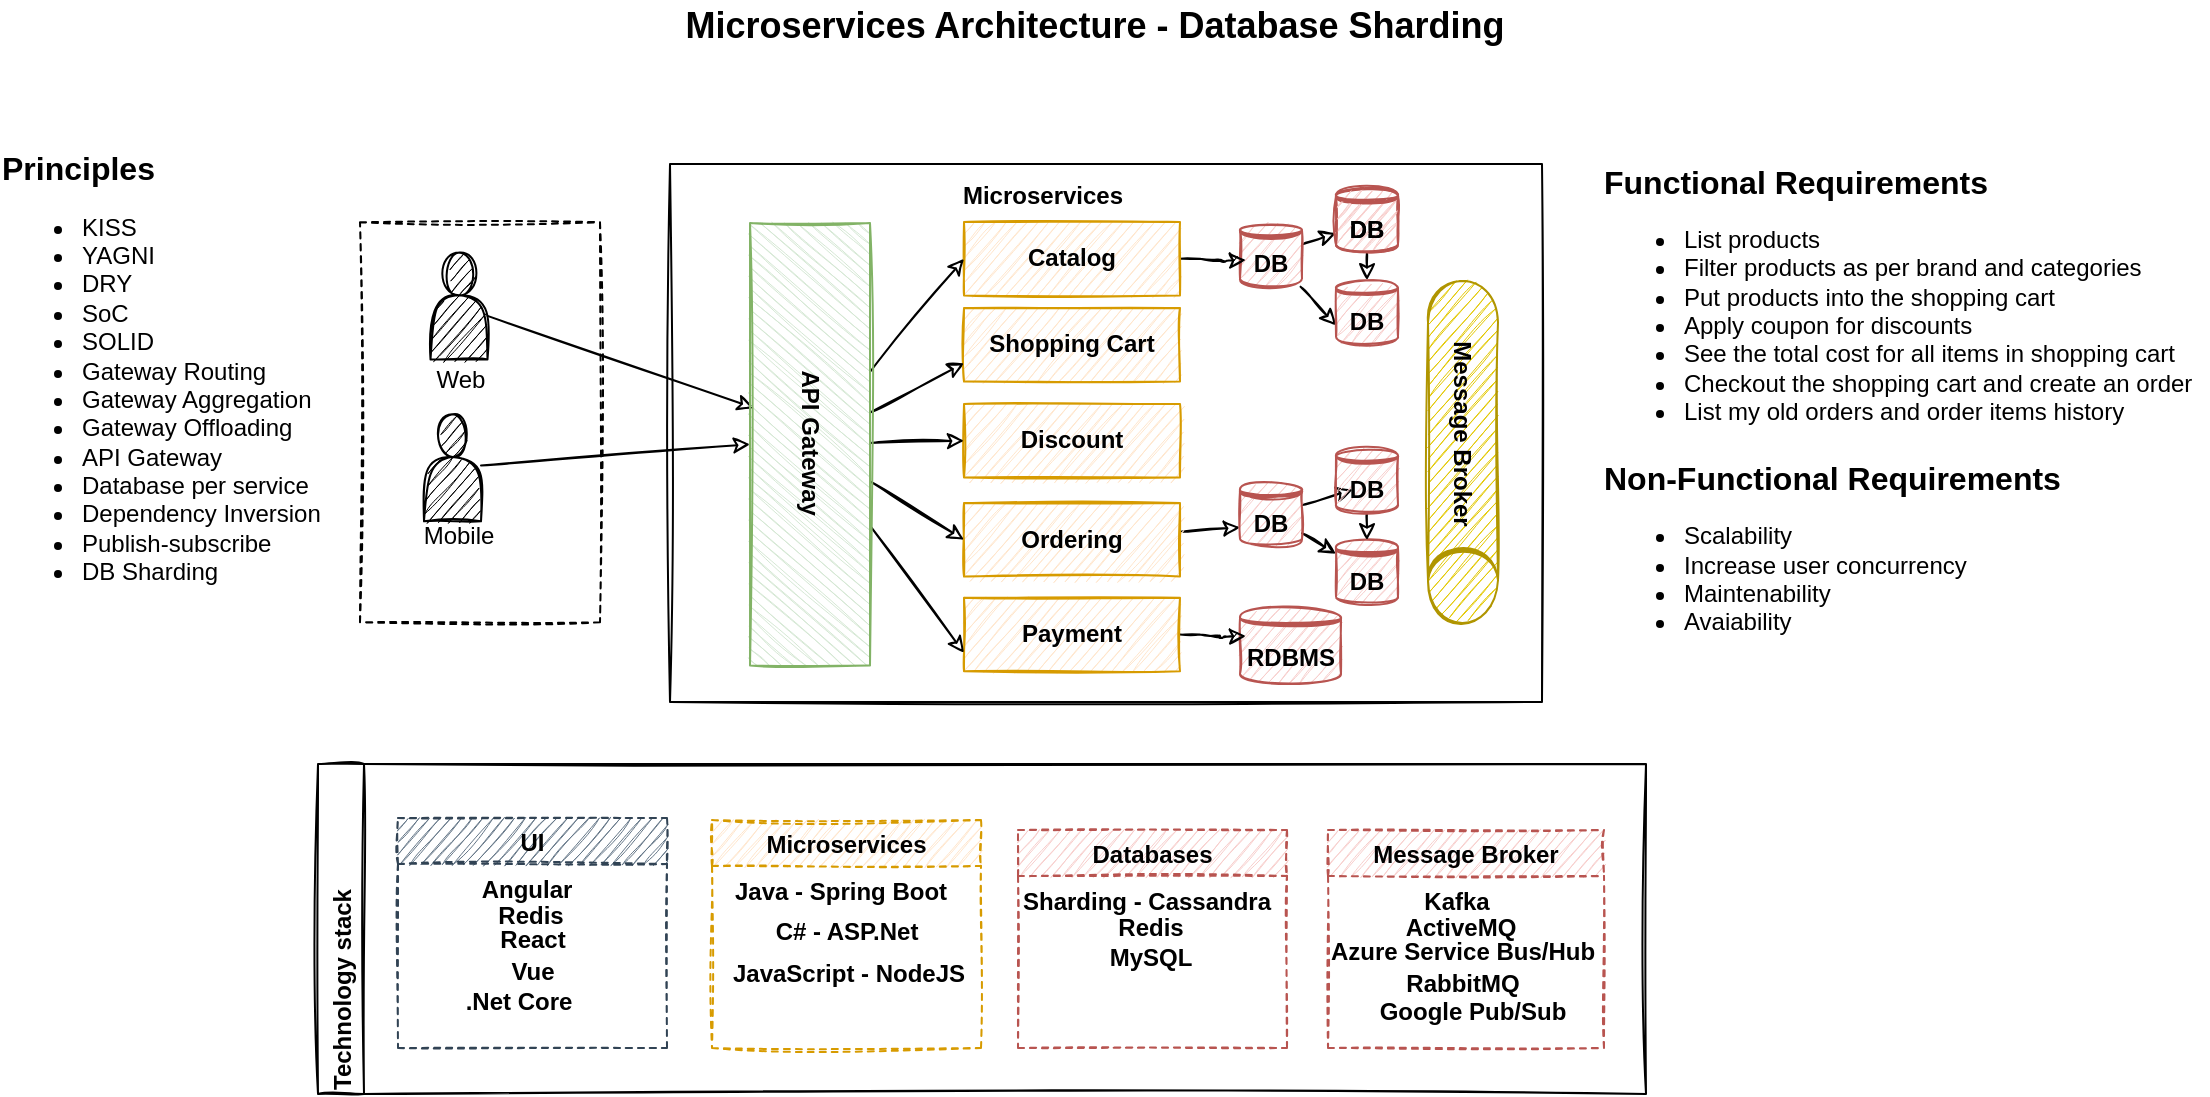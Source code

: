 <mxfile version="15.2.7" type="device"><diagram id="Ry4bhZSPaSzNyMCkFpfL" name="Page-1"><mxGraphModel dx="1822" dy="1297" grid="0" gridSize="10" guides="1" tooltips="1" connect="1" arrows="1" fold="1" page="0" pageScale="1" pageWidth="850" pageHeight="1100" math="0" shadow="0"><root><mxCell id="0"/><mxCell id="1" parent="0"/><mxCell id="eW7GFg_uYcOyYJDo-M7b-140" value="" style="rounded=0;whiteSpace=wrap;html=1;glass=0;labelBackgroundColor=none;sketch=1;fontSize=12;fontColor=#000000;strokeColor=#000000;fillColor=#FFFFFF;align=left;verticalAlign=middle;dashed=1;" parent="1" vertex="1"><mxGeometry x="-428" y="-588.87" width="120" height="200" as="geometry"/></mxCell><mxCell id="eW7GFg_uYcOyYJDo-M7b-1" value="&lt;font style=&quot;font-size: 16px&quot;&gt;&lt;b&gt;Functional Requirements&lt;/b&gt;&lt;br&gt;&lt;ul style=&quot;font-size: 12px&quot;&gt;&lt;li&gt;List products&lt;/li&gt;&lt;li&gt;Filter products as per brand and categories&lt;/li&gt;&lt;li&gt;Put products into the shopping cart&lt;/li&gt;&lt;li&gt;Apply coupon for discounts&amp;nbsp;&lt;/li&gt;&lt;li&gt;See the total cost for all items in shopping cart&lt;/li&gt;&lt;li&gt;Checkout the shopping cart and create an order&lt;/li&gt;&lt;li&gt;List my old orders and order items history&lt;/li&gt;&lt;/ul&gt;&lt;/font&gt;" style="text;html=1;align=left;verticalAlign=middle;resizable=0;points=[];autosize=1;strokeColor=none;fillColor=none;imageHeight=10;sketch=1;" parent="1" vertex="1"><mxGeometry x="192" y="-618" width="304" height="142" as="geometry"/></mxCell><mxCell id="eW7GFg_uYcOyYJDo-M7b-4" value="&lt;font style=&quot;font-size: 16px&quot;&gt;&lt;b&gt;Non-Functional Requirements&lt;/b&gt;&lt;br&gt;&lt;ul style=&quot;font-size: 12px&quot;&gt;&lt;li&gt;Scalability&lt;/li&gt;&lt;li&gt;Increase user concurrency&lt;/li&gt;&lt;li&gt;Maintenability&lt;/li&gt;&lt;li&gt;Avaiability&lt;/li&gt;&lt;/ul&gt;&lt;/font&gt;" style="text;html=1;align=left;verticalAlign=middle;resizable=0;points=[];autosize=1;strokeColor=none;fillColor=none;sketch=1;" parent="1" vertex="1"><mxGeometry x="192" y="-470.5" width="239" height="100" as="geometry"/></mxCell><mxCell id="eW7GFg_uYcOyYJDo-M7b-57" value="Microservices Architecture - Database Sharding" style="text;html=1;align=center;verticalAlign=middle;resizable=0;points=[];autosize=1;strokeColor=none;fillColor=none;fontColor=#000000;fontSize=18;fontStyle=1" parent="1" vertex="1"><mxGeometry x="-270.5" y="-700" width="419" height="26" as="geometry"/></mxCell><mxCell id="eW7GFg_uYcOyYJDo-M7b-58" value="&lt;font style=&quot;font-size: 16px&quot;&gt;&lt;b&gt;Principles&lt;/b&gt;&lt;/font&gt;&lt;br style=&quot;font-size: 12px&quot;&gt;&lt;ul style=&quot;font-size: 12px&quot;&gt;&lt;li style=&quot;font-size: 12px&quot;&gt;KISS&lt;/li&gt;&lt;li style=&quot;font-size: 12px&quot;&gt;YAGNI&lt;/li&gt;&lt;li style=&quot;font-size: 12px&quot;&gt;DRY&lt;/li&gt;&lt;li style=&quot;font-size: 12px&quot;&gt;SoC&lt;/li&gt;&lt;li style=&quot;font-size: 12px&quot;&gt;SOLID&lt;/li&gt;&lt;li style=&quot;font-size: 12px&quot;&gt;Gateway Routing&lt;/li&gt;&lt;li style=&quot;font-size: 12px&quot;&gt;Gateway Aggregation&lt;/li&gt;&lt;li style=&quot;font-size: 12px&quot;&gt;Gateway Offloading&lt;/li&gt;&lt;li style=&quot;font-size: 12px&quot;&gt;API Gateway&lt;/li&gt;&lt;li style=&quot;font-size: 12px&quot;&gt;Database per service&lt;/li&gt;&lt;li style=&quot;font-size: 12px&quot;&gt;Dependency Inversion&lt;/li&gt;&lt;li style=&quot;font-size: 12px&quot;&gt;Publish-subscribe&lt;/li&gt;&lt;li style=&quot;font-size: 12px&quot;&gt;DB Sharding&lt;/li&gt;&lt;/ul&gt;" style="text;html=1;align=left;verticalAlign=middle;resizable=0;points=[];autosize=1;strokeColor=none;fillColor=none;fontSize=12;fontColor=#000000;spacing=1;" parent="1" vertex="1"><mxGeometry x="-608" y="-624" width="171" height="228" as="geometry"/></mxCell><mxCell id="eW7GFg_uYcOyYJDo-M7b-75" value="" style="whiteSpace=wrap;html=1;glass=0;sketch=1;fillColor=#FFFFFF;strokeColor=#000000;" parent="1" vertex="1"><mxGeometry x="-273" y="-618" width="436" height="269" as="geometry"/></mxCell><mxCell id="eW7GFg_uYcOyYJDo-M7b-86" value="Web" style="text;html=1;align=center;verticalAlign=middle;resizable=0;points=[];autosize=1;strokeColor=none;fillColor=none;sketch=1;" parent="1" vertex="1"><mxGeometry x="-396" y="-519" width="35" height="18" as="geometry"/></mxCell><mxCell id="eW7GFg_uYcOyYJDo-M7b-168" style="edgeStyle=none;rounded=1;sketch=1;orthogonalLoop=1;jettySize=auto;html=1;entryX=0.5;entryY=1;entryDx=0;entryDy=0;fontSize=12;fontColor=#000000;endArrow=classic;endFill=0;" parent="1" source="eW7GFg_uYcOyYJDo-M7b-87" target="eW7GFg_uYcOyYJDo-M7b-161" edge="1"><mxGeometry relative="1" as="geometry"/></mxCell><mxCell id="eW7GFg_uYcOyYJDo-M7b-87" value="" style="shape=actor;whiteSpace=wrap;html=1;glass=0;sketch=1;fillColor=#000000;" parent="1" vertex="1"><mxGeometry x="-396" y="-492.87" width="28.5" height="53.5" as="geometry"/></mxCell><mxCell id="eW7GFg_uYcOyYJDo-M7b-88" value="Mobile" style="text;html=1;align=center;verticalAlign=middle;resizable=0;points=[];autosize=1;strokeColor=none;fillColor=none;sketch=1;" parent="1" vertex="1"><mxGeometry x="-401.25" y="-441" width="45" height="18" as="geometry"/></mxCell><mxCell id="eW7GFg_uYcOyYJDo-M7b-109" value="Microservices" style="text;html=1;align=center;verticalAlign=middle;resizable=0;points=[];autosize=1;strokeColor=none;fillColor=none;fontSize=12;fontColor=#000000;fontStyle=1" parent="1" vertex="1"><mxGeometry x="-132.5" y="-611" width="90" height="18" as="geometry"/></mxCell><mxCell id="eW7GFg_uYcOyYJDo-M7b-167" style="edgeStyle=none;rounded=1;sketch=1;orthogonalLoop=1;jettySize=auto;html=1;entryX=0.418;entryY=0.967;entryDx=0;entryDy=0;entryPerimeter=0;fontSize=12;fontColor=#000000;endArrow=classic;endFill=0;" parent="1" source="eW7GFg_uYcOyYJDo-M7b-113" target="eW7GFg_uYcOyYJDo-M7b-161" edge="1"><mxGeometry relative="1" as="geometry"/></mxCell><mxCell id="eW7GFg_uYcOyYJDo-M7b-113" value="" style="shape=actor;whiteSpace=wrap;html=1;glass=0;sketch=1;fillColor=#000000;" parent="1" vertex="1"><mxGeometry x="-392.75" y="-573.75" width="28.5" height="53.5" as="geometry"/></mxCell><mxCell id="php2wpUk-uIl4FXWuqJW-21" style="edgeStyle=none;rounded=1;sketch=1;orthogonalLoop=1;jettySize=auto;html=1;entryX=0;entryY=0.7;entryDx=0;entryDy=0;fontSize=12;fontColor=#000000;endArrow=classic;endFill=0;" edge="1" parent="1" source="eW7GFg_uYcOyYJDo-M7b-114" target="php2wpUk-uIl4FXWuqJW-20"><mxGeometry relative="1" as="geometry"/></mxCell><mxCell id="php2wpUk-uIl4FXWuqJW-22" style="edgeStyle=none;rounded=1;sketch=1;orthogonalLoop=1;jettySize=auto;html=1;entryX=0;entryY=0.7;entryDx=0;entryDy=0;fontSize=12;fontColor=#000000;endArrow=classic;endFill=0;" edge="1" parent="1" source="eW7GFg_uYcOyYJDo-M7b-114" target="php2wpUk-uIl4FXWuqJW-19"><mxGeometry relative="1" as="geometry"/></mxCell><mxCell id="eW7GFg_uYcOyYJDo-M7b-114" value="DB" style="shape=datastore;whiteSpace=wrap;html=1;glass=0;fontStyle=1;fillColor=#f8cecc;strokeColor=#b85450;sketch=1;" parent="1" vertex="1"><mxGeometry x="12" y="-588.87" width="31" height="32.25" as="geometry"/></mxCell><mxCell id="eW7GFg_uYcOyYJDo-M7b-118" style="edgeStyle=orthogonalEdgeStyle;rounded=1;sketch=1;orthogonalLoop=1;jettySize=auto;html=1;fontSize=12;fontColor=#000000;" parent="1" source="eW7GFg_uYcOyYJDo-M7b-119" edge="1"><mxGeometry relative="1" as="geometry"><mxPoint x="15" y="-570" as="targetPoint"/></mxGeometry></mxCell><mxCell id="eW7GFg_uYcOyYJDo-M7b-119" value="Catalog" style="whiteSpace=wrap;html=1;glass=0;sketch=1;fillColor=#ffe6cc;strokeColor=#d79b00;fontStyle=1" parent="1" vertex="1"><mxGeometry x="-126" y="-589" width="108" height="36.75" as="geometry"/></mxCell><mxCell id="eW7GFg_uYcOyYJDo-M7b-122" value="Shopping Cart" style="whiteSpace=wrap;html=1;glass=0;sketch=1;fillColor=#ffe6cc;strokeColor=#d79b00;fontStyle=1" parent="1" vertex="1"><mxGeometry x="-126" y="-546" width="108" height="36.75" as="geometry"/></mxCell><mxCell id="eW7GFg_uYcOyYJDo-M7b-125" value="Discount" style="whiteSpace=wrap;html=1;glass=0;sketch=1;fillColor=#ffe6cc;strokeColor=#d79b00;fontStyle=1" parent="1" vertex="1"><mxGeometry x="-126" y="-498" width="108" height="36.75" as="geometry"/></mxCell><mxCell id="php2wpUk-uIl4FXWuqJW-28" style="edgeStyle=none;rounded=1;sketch=1;orthogonalLoop=1;jettySize=auto;html=1;entryX=0;entryY=0.7;entryDx=0;entryDy=0;fontSize=12;fontColor=#000000;endArrow=classic;endFill=0;" edge="1" parent="1" source="eW7GFg_uYcOyYJDo-M7b-128" target="php2wpUk-uIl4FXWuqJW-25"><mxGeometry relative="1" as="geometry"/></mxCell><mxCell id="eW7GFg_uYcOyYJDo-M7b-128" value="Ordering" style="whiteSpace=wrap;html=1;glass=0;sketch=1;fillColor=#ffe6cc;strokeColor=#d79b00;fontStyle=1" parent="1" vertex="1"><mxGeometry x="-126" y="-448.5" width="108" height="36.75" as="geometry"/></mxCell><mxCell id="eW7GFg_uYcOyYJDo-M7b-129" value="RDBMS" style="shape=datastore;whiteSpace=wrap;html=1;glass=0;fontStyle=1;fillColor=#f8cecc;strokeColor=#b85450;sketch=1;" parent="1" vertex="1"><mxGeometry x="12" y="-396" width="50.5" height="38" as="geometry"/></mxCell><mxCell id="eW7GFg_uYcOyYJDo-M7b-130" style="edgeStyle=orthogonalEdgeStyle;rounded=1;sketch=1;orthogonalLoop=1;jettySize=auto;html=1;fontSize=12;fontColor=#000000;" parent="1" source="eW7GFg_uYcOyYJDo-M7b-131" edge="1"><mxGeometry relative="1" as="geometry"><mxPoint x="15" y="-382" as="targetPoint"/></mxGeometry></mxCell><mxCell id="eW7GFg_uYcOyYJDo-M7b-131" value="Payment" style="whiteSpace=wrap;html=1;glass=0;sketch=1;fillColor=#ffe6cc;strokeColor=#d79b00;fontStyle=1" parent="1" vertex="1"><mxGeometry x="-126" y="-401.13" width="108" height="36.75" as="geometry"/></mxCell><mxCell id="eW7GFg_uYcOyYJDo-M7b-142" value="Technology stack" style="swimlane;horizontal=0;glass=0;labelBackgroundColor=none;sketch=1;fontSize=12;fontColor=#000000;strokeColor=#000000;fillColor=#FFFFFF;align=left;verticalAlign=middle;" parent="1" vertex="1"><mxGeometry x="-449" y="-318" width="664" height="165" as="geometry"/></mxCell><mxCell id="eW7GFg_uYcOyYJDo-M7b-143" value="Databases" style="swimlane;glass=0;dashed=1;labelBackgroundColor=none;sketch=1;fontSize=12;strokeColor=#b85450;fillColor=#f8cecc;align=center;verticalAlign=middle;labelPosition=center;verticalLabelPosition=middle;" parent="eW7GFg_uYcOyYJDo-M7b-142" vertex="1"><mxGeometry x="350" y="33" width="134.5" height="109" as="geometry"/></mxCell><mxCell id="eW7GFg_uYcOyYJDo-M7b-144" value="Sharding - Cassandra" style="text;html=1;align=center;verticalAlign=middle;resizable=0;points=[];autosize=1;strokeColor=none;fillColor=none;fontSize=12;fontColor=#000000;fontStyle=1" parent="eW7GFg_uYcOyYJDo-M7b-143" vertex="1"><mxGeometry x="-3" y="27" width="134" height="18" as="geometry"/></mxCell><mxCell id="eW7GFg_uYcOyYJDo-M7b-145" value="Redis" style="text;html=1;align=center;verticalAlign=middle;resizable=0;points=[];autosize=1;strokeColor=none;fillColor=none;fontSize=12;fontColor=#000000;fontStyle=1" parent="eW7GFg_uYcOyYJDo-M7b-143" vertex="1"><mxGeometry x="44" y="40" width="43" height="18" as="geometry"/></mxCell><mxCell id="eW7GFg_uYcOyYJDo-M7b-147" value="MySQL" style="text;html=1;align=center;verticalAlign=middle;resizable=0;points=[];autosize=1;strokeColor=none;fillColor=none;fontSize=12;fontColor=#000000;fontStyle=1" parent="eW7GFg_uYcOyYJDo-M7b-143" vertex="1"><mxGeometry x="40" y="55" width="51" height="18" as="geometry"/></mxCell><mxCell id="eW7GFg_uYcOyYJDo-M7b-149" value="Microservices" style="swimlane;glass=0;dashed=1;labelBackgroundColor=none;sketch=1;fontSize=12;strokeColor=#d79b00;fillColor=#ffe6cc;align=center;verticalAlign=middle;labelPosition=center;verticalLabelPosition=middle;" parent="eW7GFg_uYcOyYJDo-M7b-142" vertex="1"><mxGeometry x="197" y="28" width="134.5" height="114" as="geometry"/></mxCell><mxCell id="eW7GFg_uYcOyYJDo-M7b-150" value="Java - Spring Boot" style="text;html=1;align=center;verticalAlign=middle;resizable=0;points=[];autosize=1;strokeColor=none;fillColor=none;fontSize=12;fontColor=#000000;fontStyle=1" parent="eW7GFg_uYcOyYJDo-M7b-149" vertex="1"><mxGeometry x="6" y="27" width="116" height="18" as="geometry"/></mxCell><mxCell id="eW7GFg_uYcOyYJDo-M7b-152" value="C# - ASP.Net" style="text;html=1;align=center;verticalAlign=middle;resizable=0;points=[];autosize=1;strokeColor=none;fillColor=none;fontSize=12;fontColor=#000000;fontStyle=1" parent="eW7GFg_uYcOyYJDo-M7b-149" vertex="1"><mxGeometry x="26" y="47" width="81" height="18" as="geometry"/></mxCell><mxCell id="eW7GFg_uYcOyYJDo-M7b-153" value="JavaScript - NodeJS" style="text;html=1;align=center;verticalAlign=middle;resizable=0;points=[];autosize=1;strokeColor=none;fillColor=none;fontSize=12;fontColor=#000000;fontStyle=1" parent="eW7GFg_uYcOyYJDo-M7b-149" vertex="1"><mxGeometry x="4.5" y="68" width="126" height="18" as="geometry"/></mxCell><mxCell id="eW7GFg_uYcOyYJDo-M7b-155" value="UI" style="swimlane;glass=0;dashed=1;labelBackgroundColor=none;sketch=1;fontSize=12;strokeColor=#314354;fillColor=#647687;align=center;verticalAlign=middle;fontColor=#000000;labelPosition=center;verticalLabelPosition=middle;" parent="eW7GFg_uYcOyYJDo-M7b-142" vertex="1"><mxGeometry x="40" y="27" width="134.5" height="115" as="geometry"/></mxCell><mxCell id="eW7GFg_uYcOyYJDo-M7b-156" value="Angular" style="text;html=1;align=center;verticalAlign=middle;resizable=0;points=[];autosize=1;strokeColor=none;fillColor=none;fontSize=12;fontColor=#000000;fontStyle=1" parent="eW7GFg_uYcOyYJDo-M7b-155" vertex="1"><mxGeometry x="36" y="27" width="55" height="18" as="geometry"/></mxCell><mxCell id="eW7GFg_uYcOyYJDo-M7b-157" value="Redis" style="text;html=1;align=center;verticalAlign=middle;resizable=0;points=[];autosize=1;strokeColor=none;fillColor=none;fontSize=12;fontColor=#000000;fontStyle=1" parent="eW7GFg_uYcOyYJDo-M7b-155" vertex="1"><mxGeometry x="44" y="40" width="43" height="18" as="geometry"/></mxCell><mxCell id="eW7GFg_uYcOyYJDo-M7b-158" value="React" style="text;html=1;align=center;verticalAlign=middle;resizable=0;points=[];autosize=1;strokeColor=none;fillColor=none;fontSize=12;fontColor=#000000;fontStyle=1" parent="eW7GFg_uYcOyYJDo-M7b-155" vertex="1"><mxGeometry x="45" y="52" width="43" height="18" as="geometry"/></mxCell><mxCell id="eW7GFg_uYcOyYJDo-M7b-159" value="Vue" style="text;html=1;align=center;verticalAlign=middle;resizable=0;points=[];autosize=1;strokeColor=none;fillColor=none;fontSize=12;fontColor=#000000;fontStyle=1" parent="eW7GFg_uYcOyYJDo-M7b-155" vertex="1"><mxGeometry x="51.5" y="68" width="31" height="18" as="geometry"/></mxCell><mxCell id="eW7GFg_uYcOyYJDo-M7b-160" value=".Net Core" style="text;html=1;align=center;verticalAlign=middle;resizable=0;points=[];autosize=1;strokeColor=none;fillColor=none;fontSize=12;fontColor=#000000;fontStyle=1" parent="eW7GFg_uYcOyYJDo-M7b-155" vertex="1"><mxGeometry x="28" y="83" width="63" height="18" as="geometry"/></mxCell><mxCell id="php2wpUk-uIl4FXWuqJW-11" value="Message Broker" style="swimlane;glass=0;dashed=1;labelBackgroundColor=none;sketch=1;fontSize=12;strokeColor=#b85450;fillColor=#f8cecc;align=center;verticalAlign=middle;labelPosition=center;verticalLabelPosition=middle;" vertex="1" parent="eW7GFg_uYcOyYJDo-M7b-142"><mxGeometry x="505" y="33" width="138" height="109" as="geometry"/></mxCell><mxCell id="php2wpUk-uIl4FXWuqJW-12" value="Kafka" style="text;html=1;align=center;verticalAlign=middle;resizable=0;points=[];autosize=1;strokeColor=none;fillColor=none;fontSize=12;fontColor=#000000;fontStyle=1" vertex="1" parent="php2wpUk-uIl4FXWuqJW-11"><mxGeometry x="42" y="27" width="43" height="18" as="geometry"/></mxCell><mxCell id="php2wpUk-uIl4FXWuqJW-13" value="ActiveMQ" style="text;html=1;align=center;verticalAlign=middle;resizable=0;points=[];autosize=1;strokeColor=none;fillColor=none;fontSize=12;fontColor=#000000;fontStyle=1" vertex="1" parent="php2wpUk-uIl4FXWuqJW-11"><mxGeometry x="33" y="40" width="65" height="18" as="geometry"/></mxCell><mxCell id="php2wpUk-uIl4FXWuqJW-14" value="Azure Service Bus/Hub" style="text;html=1;align=center;verticalAlign=middle;resizable=0;points=[];autosize=1;strokeColor=none;fillColor=none;fontSize=12;fontColor=#000000;fontStyle=1" vertex="1" parent="php2wpUk-uIl4FXWuqJW-11"><mxGeometry x="-4" y="52" width="142" height="18" as="geometry"/></mxCell><mxCell id="php2wpUk-uIl4FXWuqJW-15" value="RabbitMQ" style="text;html=1;align=center;verticalAlign=middle;resizable=0;points=[];autosize=1;strokeColor=none;fillColor=none;fontSize=12;fontColor=#000000;fontStyle=1" vertex="1" parent="php2wpUk-uIl4FXWuqJW-11"><mxGeometry x="33.5" y="68" width="67" height="18" as="geometry"/></mxCell><mxCell id="php2wpUk-uIl4FXWuqJW-18" value="Google Pub/Sub" style="text;html=1;align=center;verticalAlign=middle;resizable=0;points=[];autosize=1;strokeColor=none;fillColor=none;fontSize=12;fontColor=#000000;fontStyle=1" vertex="1" parent="php2wpUk-uIl4FXWuqJW-11"><mxGeometry x="20" y="82" width="103" height="18" as="geometry"/></mxCell><mxCell id="eW7GFg_uYcOyYJDo-M7b-162" style="edgeStyle=none;rounded=1;sketch=1;orthogonalLoop=1;jettySize=auto;html=1;entryX=0;entryY=0.5;entryDx=0;entryDy=0;fontSize=12;fontColor=#000000;endArrow=classic;endFill=0;" parent="1" source="eW7GFg_uYcOyYJDo-M7b-161" target="eW7GFg_uYcOyYJDo-M7b-119" edge="1"><mxGeometry relative="1" as="geometry"/></mxCell><mxCell id="eW7GFg_uYcOyYJDo-M7b-163" style="edgeStyle=none;rounded=1;sketch=1;orthogonalLoop=1;jettySize=auto;html=1;entryX=0;entryY=0.75;entryDx=0;entryDy=0;fontSize=12;fontColor=#000000;endArrow=classic;endFill=0;" parent="1" source="eW7GFg_uYcOyYJDo-M7b-161" target="eW7GFg_uYcOyYJDo-M7b-122" edge="1"><mxGeometry relative="1" as="geometry"/></mxCell><mxCell id="eW7GFg_uYcOyYJDo-M7b-164" style="edgeStyle=none;rounded=1;sketch=1;orthogonalLoop=1;jettySize=auto;html=1;entryX=0;entryY=0.5;entryDx=0;entryDy=0;fontSize=12;fontColor=#000000;endArrow=classic;endFill=0;" parent="1" source="eW7GFg_uYcOyYJDo-M7b-161" target="eW7GFg_uYcOyYJDo-M7b-125" edge="1"><mxGeometry relative="1" as="geometry"/></mxCell><mxCell id="eW7GFg_uYcOyYJDo-M7b-165" style="edgeStyle=none;rounded=1;sketch=1;orthogonalLoop=1;jettySize=auto;html=1;entryX=0;entryY=0.5;entryDx=0;entryDy=0;fontSize=12;fontColor=#000000;endArrow=classic;endFill=0;" parent="1" source="eW7GFg_uYcOyYJDo-M7b-161" target="eW7GFg_uYcOyYJDo-M7b-128" edge="1"><mxGeometry relative="1" as="geometry"/></mxCell><mxCell id="eW7GFg_uYcOyYJDo-M7b-166" style="edgeStyle=none;rounded=1;sketch=1;orthogonalLoop=1;jettySize=auto;html=1;entryX=0;entryY=0.75;entryDx=0;entryDy=0;fontSize=12;fontColor=#000000;endArrow=classic;endFill=0;" parent="1" source="eW7GFg_uYcOyYJDo-M7b-161" target="eW7GFg_uYcOyYJDo-M7b-131" edge="1"><mxGeometry relative="1" as="geometry"/></mxCell><mxCell id="eW7GFg_uYcOyYJDo-M7b-161" value="API Gateway" style="rounded=0;whiteSpace=wrap;html=1;glass=0;labelBackgroundColor=none;sketch=1;fontSize=12;strokeColor=#82b366;fillColor=#d5e8d4;align=center;verticalAlign=middle;rotation=90;labelPosition=center;verticalLabelPosition=middle;fontStyle=1" parent="1" vertex="1"><mxGeometry x="-313.62" y="-507.87" width="221.25" height="60" as="geometry"/></mxCell><mxCell id="php2wpUk-uIl4FXWuqJW-3" value="" style="shape=datastore;whiteSpace=wrap;html=1;glass=0;labelBackgroundColor=none;sketch=1;fontSize=12;fontColor=#000000;strokeColor=#B09500;fillColor=#e3c800;align=center;verticalAlign=middle;rotation=-180;labelPosition=center;verticalLabelPosition=middle;" vertex="1" parent="1"><mxGeometry x="106" y="-559.87" width="35" height="171" as="geometry"/></mxCell><mxCell id="php2wpUk-uIl4FXWuqJW-9" value="Mesa" style="text;html=1;align=center;verticalAlign=middle;resizable=0;points=[];autosize=1;strokeColor=none;fillColor=none;fontSize=12;fontColor=#FFFFFF;" vertex="1" parent="1"><mxGeometry x="126" y="-348" width="39" height="18" as="geometry"/></mxCell><mxCell id="php2wpUk-uIl4FXWuqJW-10" value="Message Broker" style="text;html=1;strokeColor=none;fillColor=none;align=center;verticalAlign=middle;whiteSpace=wrap;rounded=0;glass=0;labelBackgroundColor=none;sketch=1;fontSize=12;fontColor=#000000;rotation=90;fontStyle=1" vertex="1" parent="1"><mxGeometry x="73.5" y="-493.5" width="100" height="20" as="geometry"/></mxCell><mxCell id="php2wpUk-uIl4FXWuqJW-23" style="edgeStyle=none;rounded=1;sketch=1;orthogonalLoop=1;jettySize=auto;html=1;exitX=0.5;exitY=1;exitDx=0;exitDy=0;entryX=0.5;entryY=0;entryDx=0;entryDy=0;fontSize=12;fontColor=#000000;endArrow=classic;endFill=0;" edge="1" parent="1" source="php2wpUk-uIl4FXWuqJW-19" target="php2wpUk-uIl4FXWuqJW-20"><mxGeometry relative="1" as="geometry"/></mxCell><mxCell id="php2wpUk-uIl4FXWuqJW-19" value="DB" style="shape=datastore;whiteSpace=wrap;html=1;glass=0;fontStyle=1;fillColor=#f8cecc;strokeColor=#b85450;sketch=1;" vertex="1" parent="1"><mxGeometry x="60" y="-606" width="31" height="32.25" as="geometry"/></mxCell><mxCell id="php2wpUk-uIl4FXWuqJW-20" value="DB" style="shape=datastore;whiteSpace=wrap;html=1;glass=0;fontStyle=1;fillColor=#f8cecc;strokeColor=#b85450;sketch=1;" vertex="1" parent="1"><mxGeometry x="60" y="-559.87" width="31" height="32.25" as="geometry"/></mxCell><mxCell id="php2wpUk-uIl4FXWuqJW-24" value="DB" style="shape=datastore;whiteSpace=wrap;html=1;glass=0;fontStyle=1;fillColor=#f8cecc;strokeColor=#b85450;sketch=1;" vertex="1" parent="1"><mxGeometry x="60" y="-606" width="31" height="32.25" as="geometry"/></mxCell><mxCell id="php2wpUk-uIl4FXWuqJW-29" style="edgeStyle=none;rounded=1;sketch=1;orthogonalLoop=1;jettySize=auto;html=1;fontSize=12;fontColor=#000000;endArrow=classic;endFill=0;" edge="1" parent="1" source="php2wpUk-uIl4FXWuqJW-25" target="php2wpUk-uIl4FXWuqJW-26"><mxGeometry relative="1" as="geometry"/></mxCell><mxCell id="php2wpUk-uIl4FXWuqJW-30" style="edgeStyle=none;rounded=1;sketch=1;orthogonalLoop=1;jettySize=auto;html=1;entryX=0.269;entryY=0.645;entryDx=0;entryDy=0;entryPerimeter=0;fontSize=12;fontColor=#000000;endArrow=classic;endFill=0;" edge="1" parent="1" source="php2wpUk-uIl4FXWuqJW-25" target="php2wpUk-uIl4FXWuqJW-27"><mxGeometry relative="1" as="geometry"/></mxCell><mxCell id="php2wpUk-uIl4FXWuqJW-25" value="DB" style="shape=datastore;whiteSpace=wrap;html=1;glass=0;fontStyle=1;fillColor=#f8cecc;strokeColor=#b85450;sketch=1;" vertex="1" parent="1"><mxGeometry x="12" y="-458.87" width="31" height="32.25" as="geometry"/></mxCell><mxCell id="php2wpUk-uIl4FXWuqJW-26" value="DB" style="shape=datastore;whiteSpace=wrap;html=1;glass=0;fontStyle=1;fillColor=#f8cecc;strokeColor=#b85450;sketch=1;" vertex="1" parent="1"><mxGeometry x="60" y="-429.87" width="31" height="32.25" as="geometry"/></mxCell><mxCell id="php2wpUk-uIl4FXWuqJW-31" style="edgeStyle=none;rounded=1;sketch=1;orthogonalLoop=1;jettySize=auto;html=1;exitX=0.5;exitY=1;exitDx=0;exitDy=0;entryX=0.5;entryY=0;entryDx=0;entryDy=0;fontSize=12;fontColor=#000000;endArrow=classic;endFill=0;" edge="1" parent="1" source="php2wpUk-uIl4FXWuqJW-27" target="php2wpUk-uIl4FXWuqJW-26"><mxGeometry relative="1" as="geometry"/></mxCell><mxCell id="php2wpUk-uIl4FXWuqJW-27" value="DB" style="shape=datastore;whiteSpace=wrap;html=1;glass=0;fontStyle=1;fillColor=#f8cecc;strokeColor=#b85450;sketch=1;" vertex="1" parent="1"><mxGeometry x="60" y="-476" width="31" height="32.25" as="geometry"/></mxCell></root></mxGraphModel></diagram></mxfile>